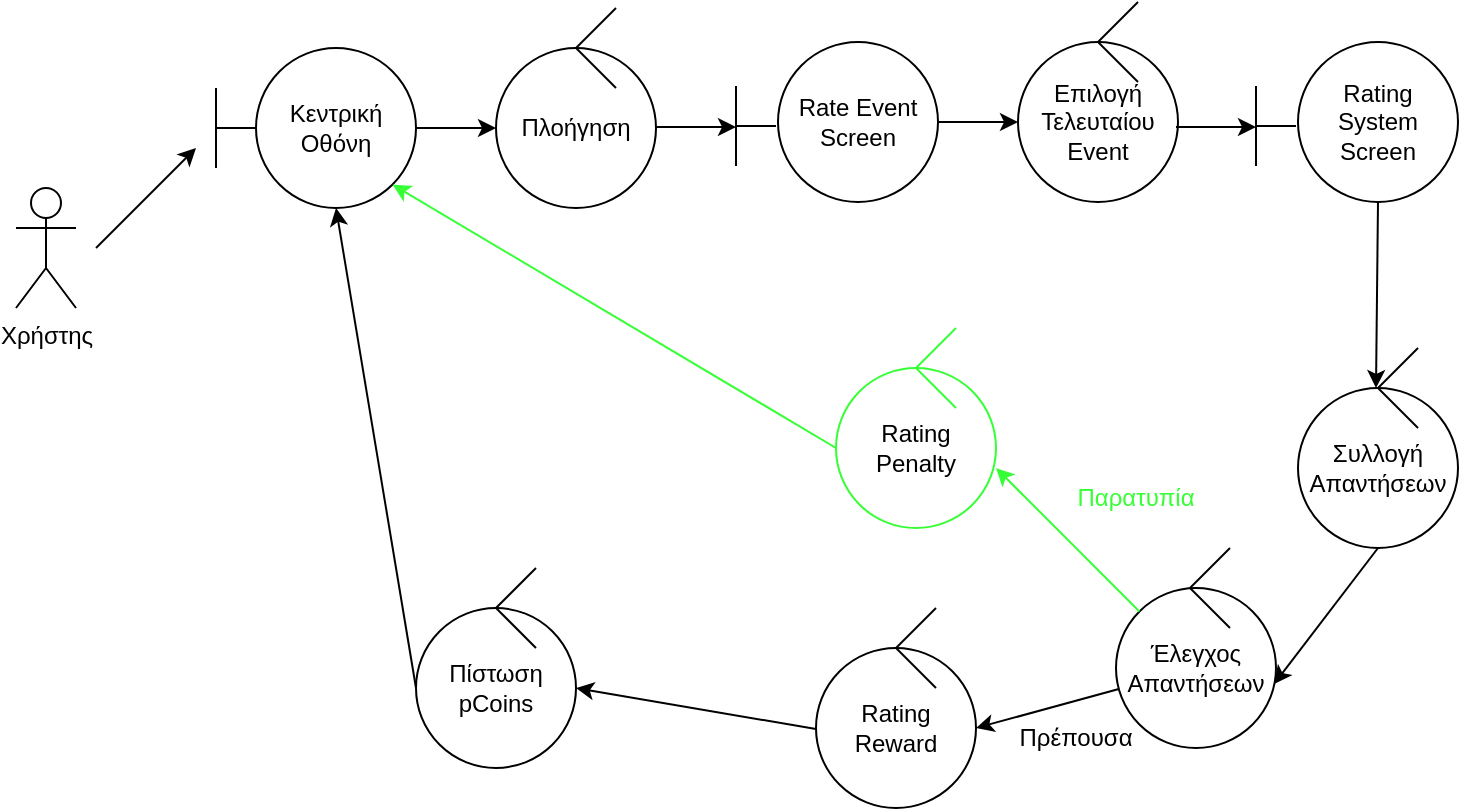 <mxfile version="17.1.2" type="device"><diagram id="LXSGAUo0yqyR0kycL7uG" name="Page-1"><mxGraphModel dx="1364" dy="793" grid="1" gridSize="10" guides="1" tooltips="1" connect="1" arrows="1" fold="1" page="1" pageScale="1" pageWidth="850" pageHeight="1100" math="0" shadow="0"><root><mxCell id="0"/><mxCell id="1" parent="0"/><mxCell id="fk_i5qiKqpy0DmK9bZVW-65" value="Χρήστης" style="shape=umlActor;verticalLabelPosition=bottom;verticalAlign=top;html=1;outlineConnect=0;" parent="1" vertex="1"><mxGeometry x="40" y="550" width="30" height="60" as="geometry"/></mxCell><mxCell id="fk_i5qiKqpy0DmK9bZVW-66" value="" style="endArrow=none;html=1;rounded=0;" parent="1" edge="1"><mxGeometry width="50" height="50" relative="1" as="geometry"><mxPoint x="140" y="520" as="sourcePoint"/><mxPoint x="160" y="520" as="targetPoint"/></mxGeometry></mxCell><mxCell id="fk_i5qiKqpy0DmK9bZVW-67" value="" style="endArrow=none;html=1;rounded=0;" parent="1" edge="1"><mxGeometry width="50" height="50" relative="1" as="geometry"><mxPoint x="140" y="540" as="sourcePoint"/><mxPoint x="140" y="500" as="targetPoint"/></mxGeometry></mxCell><mxCell id="fk_i5qiKqpy0DmK9bZVW-68" value="" style="endArrow=classic;html=1;rounded=0;" parent="1" edge="1"><mxGeometry width="50" height="50" relative="1" as="geometry"><mxPoint x="80" y="580" as="sourcePoint"/><mxPoint x="130" y="530" as="targetPoint"/></mxGeometry></mxCell><mxCell id="fk_i5qiKqpy0DmK9bZVW-69" value="Κεντρική Οθόνη" style="ellipse;whiteSpace=wrap;html=1;aspect=fixed;" parent="1" vertex="1"><mxGeometry x="160" y="480" width="80" height="80" as="geometry"/></mxCell><mxCell id="fk_i5qiKqpy0DmK9bZVW-74" value="Πλοήγηση" style="ellipse;whiteSpace=wrap;html=1;aspect=fixed;" parent="1" vertex="1"><mxGeometry x="280" y="480" width="80" height="80" as="geometry"/></mxCell><mxCell id="fk_i5qiKqpy0DmK9bZVW-75" value="" style="endArrow=none;html=1;rounded=0;" parent="1" edge="1"><mxGeometry width="50" height="50" relative="1" as="geometry"><mxPoint x="320" y="480" as="sourcePoint"/><mxPoint x="340" y="460" as="targetPoint"/></mxGeometry></mxCell><mxCell id="fk_i5qiKqpy0DmK9bZVW-76" value="" style="endArrow=none;html=1;rounded=0;" parent="1" edge="1"><mxGeometry width="50" height="50" relative="1" as="geometry"><mxPoint x="320" y="480" as="sourcePoint"/><mxPoint x="340" y="500" as="targetPoint"/></mxGeometry></mxCell><mxCell id="fk_i5qiKqpy0DmK9bZVW-77" value="" style="endArrow=classic;html=1;rounded=0;entryX=0;entryY=0.5;entryDx=0;entryDy=0;" parent="1" target="fk_i5qiKqpy0DmK9bZVW-74" edge="1"><mxGeometry width="50" height="50" relative="1" as="geometry"><mxPoint x="240" y="520" as="sourcePoint"/><mxPoint x="330" y="530" as="targetPoint"/></mxGeometry></mxCell><mxCell id="fk_i5qiKqpy0DmK9bZVW-78" value="Rate Event Screen" style="ellipse;whiteSpace=wrap;html=1;aspect=fixed;" parent="1" vertex="1"><mxGeometry x="421" y="477" width="80" height="80" as="geometry"/></mxCell><mxCell id="fk_i5qiKqpy0DmK9bZVW-79" value="" style="endArrow=none;html=1;rounded=0;" parent="1" edge="1"><mxGeometry width="50" height="50" relative="1" as="geometry"><mxPoint x="400" y="539" as="sourcePoint"/><mxPoint x="400" y="499" as="targetPoint"/></mxGeometry></mxCell><mxCell id="fk_i5qiKqpy0DmK9bZVW-80" value="" style="endArrow=none;html=1;rounded=0;" parent="1" edge="1"><mxGeometry width="50" height="50" relative="1" as="geometry"><mxPoint x="400" y="519" as="sourcePoint"/><mxPoint x="420" y="519" as="targetPoint"/></mxGeometry></mxCell><mxCell id="fk_i5qiKqpy0DmK9bZVW-81" value="" style="endArrow=classic;html=1;rounded=0;entryX=0;entryY=0.5;entryDx=0;entryDy=0;" parent="1" edge="1"><mxGeometry width="50" height="50" relative="1" as="geometry"><mxPoint x="360" y="519.5" as="sourcePoint"/><mxPoint x="400" y="519.5" as="targetPoint"/></mxGeometry></mxCell><mxCell id="fk_i5qiKqpy0DmK9bZVW-82" value="Επιλογή Τελευταίου Event" style="ellipse;whiteSpace=wrap;html=1;aspect=fixed;" parent="1" vertex="1"><mxGeometry x="541" y="477" width="80" height="80" as="geometry"/></mxCell><mxCell id="fk_i5qiKqpy0DmK9bZVW-83" value="" style="endArrow=none;html=1;rounded=0;" parent="1" edge="1"><mxGeometry width="50" height="50" relative="1" as="geometry"><mxPoint x="581" y="477" as="sourcePoint"/><mxPoint x="601" y="457" as="targetPoint"/></mxGeometry></mxCell><mxCell id="fk_i5qiKqpy0DmK9bZVW-84" value="" style="endArrow=none;html=1;rounded=0;" parent="1" edge="1"><mxGeometry width="50" height="50" relative="1" as="geometry"><mxPoint x="581" y="477" as="sourcePoint"/><mxPoint x="601" y="497" as="targetPoint"/></mxGeometry></mxCell><mxCell id="fk_i5qiKqpy0DmK9bZVW-85" value="" style="endArrow=classic;html=1;rounded=0;entryX=0;entryY=0.5;entryDx=0;entryDy=0;" parent="1" target="fk_i5qiKqpy0DmK9bZVW-82" edge="1"><mxGeometry width="50" height="50" relative="1" as="geometry"><mxPoint x="501" y="517" as="sourcePoint"/><mxPoint x="591" y="527" as="targetPoint"/></mxGeometry></mxCell><mxCell id="fk_i5qiKqpy0DmK9bZVW-89" value="" style="endArrow=none;html=1;rounded=0;" parent="1" edge="1"><mxGeometry width="50" height="50" relative="1" as="geometry"><mxPoint x="660" y="539" as="sourcePoint"/><mxPoint x="660" y="499" as="targetPoint"/></mxGeometry></mxCell><mxCell id="fk_i5qiKqpy0DmK9bZVW-90" value="" style="endArrow=none;html=1;rounded=0;" parent="1" edge="1"><mxGeometry width="50" height="50" relative="1" as="geometry"><mxPoint x="660" y="519" as="sourcePoint"/><mxPoint x="680" y="519" as="targetPoint"/></mxGeometry></mxCell><mxCell id="fk_i5qiKqpy0DmK9bZVW-91" value="" style="endArrow=classic;html=1;rounded=0;entryX=0;entryY=0.5;entryDx=0;entryDy=0;" parent="1" edge="1"><mxGeometry width="50" height="50" relative="1" as="geometry"><mxPoint x="620" y="519.5" as="sourcePoint"/><mxPoint x="660" y="519.5" as="targetPoint"/></mxGeometry></mxCell><mxCell id="fk_i5qiKqpy0DmK9bZVW-92" value="Rating System Screen" style="ellipse;whiteSpace=wrap;html=1;aspect=fixed;" parent="1" vertex="1"><mxGeometry x="681" y="477" width="80" height="80" as="geometry"/></mxCell><mxCell id="fk_i5qiKqpy0DmK9bZVW-93" value="Συλλογή Απαντήσεων" style="ellipse;whiteSpace=wrap;html=1;aspect=fixed;" parent="1" vertex="1"><mxGeometry x="681" y="650" width="80" height="80" as="geometry"/></mxCell><mxCell id="fk_i5qiKqpy0DmK9bZVW-94" value="" style="endArrow=none;html=1;rounded=0;" parent="1" edge="1"><mxGeometry width="50" height="50" relative="1" as="geometry"><mxPoint x="721" y="650" as="sourcePoint"/><mxPoint x="741" y="630" as="targetPoint"/></mxGeometry></mxCell><mxCell id="fk_i5qiKqpy0DmK9bZVW-95" value="" style="endArrow=none;html=1;rounded=0;" parent="1" edge="1"><mxGeometry width="50" height="50" relative="1" as="geometry"><mxPoint x="721" y="650" as="sourcePoint"/><mxPoint x="741" y="670" as="targetPoint"/></mxGeometry></mxCell><mxCell id="fk_i5qiKqpy0DmK9bZVW-96" value="" style="endArrow=classic;html=1;rounded=0;exitX=0.5;exitY=1;exitDx=0;exitDy=0;" parent="1" source="fk_i5qiKqpy0DmK9bZVW-92" edge="1"><mxGeometry width="50" height="50" relative="1" as="geometry"><mxPoint x="641" y="690" as="sourcePoint"/><mxPoint x="720" y="650" as="targetPoint"/></mxGeometry></mxCell><mxCell id="fk_i5qiKqpy0DmK9bZVW-97" value="Έλεγχος Απαντήσεων" style="ellipse;whiteSpace=wrap;html=1;aspect=fixed;" parent="1" vertex="1"><mxGeometry x="590" y="750" width="80" height="80" as="geometry"/></mxCell><mxCell id="fk_i5qiKqpy0DmK9bZVW-98" value="" style="endArrow=none;html=1;rounded=0;" parent="1" edge="1"><mxGeometry width="50" height="50" relative="1" as="geometry"><mxPoint x="627" y="750" as="sourcePoint"/><mxPoint x="647" y="730" as="targetPoint"/></mxGeometry></mxCell><mxCell id="fk_i5qiKqpy0DmK9bZVW-99" value="" style="endArrow=none;html=1;rounded=0;" parent="1" edge="1"><mxGeometry width="50" height="50" relative="1" as="geometry"><mxPoint x="627" y="750" as="sourcePoint"/><mxPoint x="647" y="770" as="targetPoint"/></mxGeometry></mxCell><mxCell id="fk_i5qiKqpy0DmK9bZVW-100" value="" style="endArrow=classic;html=1;rounded=0;exitX=0.5;exitY=1;exitDx=0;exitDy=0;entryX=0.988;entryY=0.6;entryDx=0;entryDy=0;entryPerimeter=0;" parent="1" source="fk_i5qiKqpy0DmK9bZVW-93" target="fk_i5qiKqpy0DmK9bZVW-97" edge="1"><mxGeometry width="50" height="50" relative="1" as="geometry"><mxPoint x="400" y="600" as="sourcePoint"/><mxPoint x="450" y="550" as="targetPoint"/></mxGeometry></mxCell><mxCell id="fk_i5qiKqpy0DmK9bZVW-101" value="" style="endArrow=classic;html=1;rounded=0;" parent="1" source="fk_i5qiKqpy0DmK9bZVW-97" edge="1"><mxGeometry width="50" height="50" relative="1" as="geometry"><mxPoint x="491" y="860" as="sourcePoint"/><mxPoint x="520" y="820" as="targetPoint"/></mxGeometry></mxCell><mxCell id="fk_i5qiKqpy0DmK9bZVW-105" value="Πρέπουσα" style="text;html=1;strokeColor=none;fillColor=none;align=center;verticalAlign=middle;whiteSpace=wrap;rounded=0;" parent="1" vertex="1"><mxGeometry x="540" y="810" width="60" height="30" as="geometry"/></mxCell><mxCell id="fk_i5qiKqpy0DmK9bZVW-109" value="Rating Reward" style="ellipse;whiteSpace=wrap;html=1;aspect=fixed;" parent="1" vertex="1"><mxGeometry x="440" y="780" width="80" height="80" as="geometry"/></mxCell><mxCell id="fk_i5qiKqpy0DmK9bZVW-110" value="" style="endArrow=none;html=1;rounded=0;" parent="1" edge="1"><mxGeometry width="50" height="50" relative="1" as="geometry"><mxPoint x="480" y="780" as="sourcePoint"/><mxPoint x="500" y="760" as="targetPoint"/></mxGeometry></mxCell><mxCell id="fk_i5qiKqpy0DmK9bZVW-111" value="" style="endArrow=none;html=1;rounded=0;" parent="1" edge="1"><mxGeometry width="50" height="50" relative="1" as="geometry"><mxPoint x="480" y="780" as="sourcePoint"/><mxPoint x="500" y="800" as="targetPoint"/></mxGeometry></mxCell><mxCell id="ATrJfUnYTQHhDiKLP3Zh-1" value="Πίστωση pCoins" style="ellipse;whiteSpace=wrap;html=1;aspect=fixed;" vertex="1" parent="1"><mxGeometry x="240.0" y="760" width="80" height="80" as="geometry"/></mxCell><mxCell id="ATrJfUnYTQHhDiKLP3Zh-2" value="" style="endArrow=none;html=1;rounded=0;" edge="1" parent="1"><mxGeometry width="50" height="50" relative="1" as="geometry"><mxPoint x="280" y="760" as="sourcePoint"/><mxPoint x="300" y="740" as="targetPoint"/></mxGeometry></mxCell><mxCell id="ATrJfUnYTQHhDiKLP3Zh-3" value="" style="endArrow=none;html=1;rounded=0;" edge="1" parent="1"><mxGeometry width="50" height="50" relative="1" as="geometry"><mxPoint x="280" y="760" as="sourcePoint"/><mxPoint x="300" y="780" as="targetPoint"/></mxGeometry></mxCell><mxCell id="ATrJfUnYTQHhDiKLP3Zh-4" value="" style="endArrow=classic;html=1;rounded=0;entryX=1;entryY=0.5;entryDx=0;entryDy=0;" edge="1" parent="1" target="ATrJfUnYTQHhDiKLP3Zh-1"><mxGeometry width="50" height="50" relative="1" as="geometry"><mxPoint x="439.999" y="820.525" as="sourcePoint"/><mxPoint x="368.59" y="840" as="targetPoint"/></mxGeometry></mxCell><mxCell id="ATrJfUnYTQHhDiKLP3Zh-5" value="" style="endArrow=classic;html=1;rounded=0;exitX=0;exitY=0.5;exitDx=0;exitDy=0;entryX=0.5;entryY=1;entryDx=0;entryDy=0;" edge="1" parent="1" source="ATrJfUnYTQHhDiKLP3Zh-1" target="fk_i5qiKqpy0DmK9bZVW-69"><mxGeometry width="50" height="50" relative="1" as="geometry"><mxPoint x="731" y="567" as="sourcePoint"/><mxPoint x="730" y="660" as="targetPoint"/></mxGeometry></mxCell><mxCell id="ATrJfUnYTQHhDiKLP3Zh-6" value="" style="endArrow=classic;html=1;rounded=0;exitX=0;exitY=0;exitDx=0;exitDy=0;strokeColor=#36FF36;" edge="1" parent="1" source="fk_i5qiKqpy0DmK9bZVW-97"><mxGeometry width="50" height="50" relative="1" as="geometry"><mxPoint x="552.96" y="670" as="sourcePoint"/><mxPoint x="530" y="690" as="targetPoint"/></mxGeometry></mxCell><mxCell id="ATrJfUnYTQHhDiKLP3Zh-7" value="Παρατυπία" style="text;html=1;strokeColor=none;fillColor=none;align=center;verticalAlign=middle;whiteSpace=wrap;rounded=0;fontColor=#36FF36;" vertex="1" parent="1"><mxGeometry x="570" y="690" width="60" height="30" as="geometry"/></mxCell><mxCell id="ATrJfUnYTQHhDiKLP3Zh-11" value="Rating Penalty" style="ellipse;whiteSpace=wrap;html=1;aspect=fixed;strokeColor=#36FF36;" vertex="1" parent="1"><mxGeometry x="450" y="640" width="80" height="80" as="geometry"/></mxCell><mxCell id="ATrJfUnYTQHhDiKLP3Zh-12" value="" style="endArrow=none;html=1;rounded=0;strokeColor=#36FF36;" edge="1" parent="1"><mxGeometry width="50" height="50" relative="1" as="geometry"><mxPoint x="490" y="640" as="sourcePoint"/><mxPoint x="510" y="620" as="targetPoint"/></mxGeometry></mxCell><mxCell id="ATrJfUnYTQHhDiKLP3Zh-13" value="" style="endArrow=none;html=1;rounded=0;strokeColor=#36FF36;" edge="1" parent="1"><mxGeometry width="50" height="50" relative="1" as="geometry"><mxPoint x="490" y="640" as="sourcePoint"/><mxPoint x="510" y="660" as="targetPoint"/></mxGeometry></mxCell><mxCell id="ATrJfUnYTQHhDiKLP3Zh-14" value="" style="endArrow=classic;html=1;rounded=0;exitX=0;exitY=0.5;exitDx=0;exitDy=0;strokeColor=#36FF36;entryX=1;entryY=1;entryDx=0;entryDy=0;" edge="1" parent="1" source="ATrJfUnYTQHhDiKLP3Zh-11" target="fk_i5qiKqpy0DmK9bZVW-69"><mxGeometry width="50" height="50" relative="1" as="geometry"><mxPoint x="449.996" y="661.716" as="sourcePoint"/><mxPoint x="378.28" y="590" as="targetPoint"/></mxGeometry></mxCell></root></mxGraphModel></diagram></mxfile>